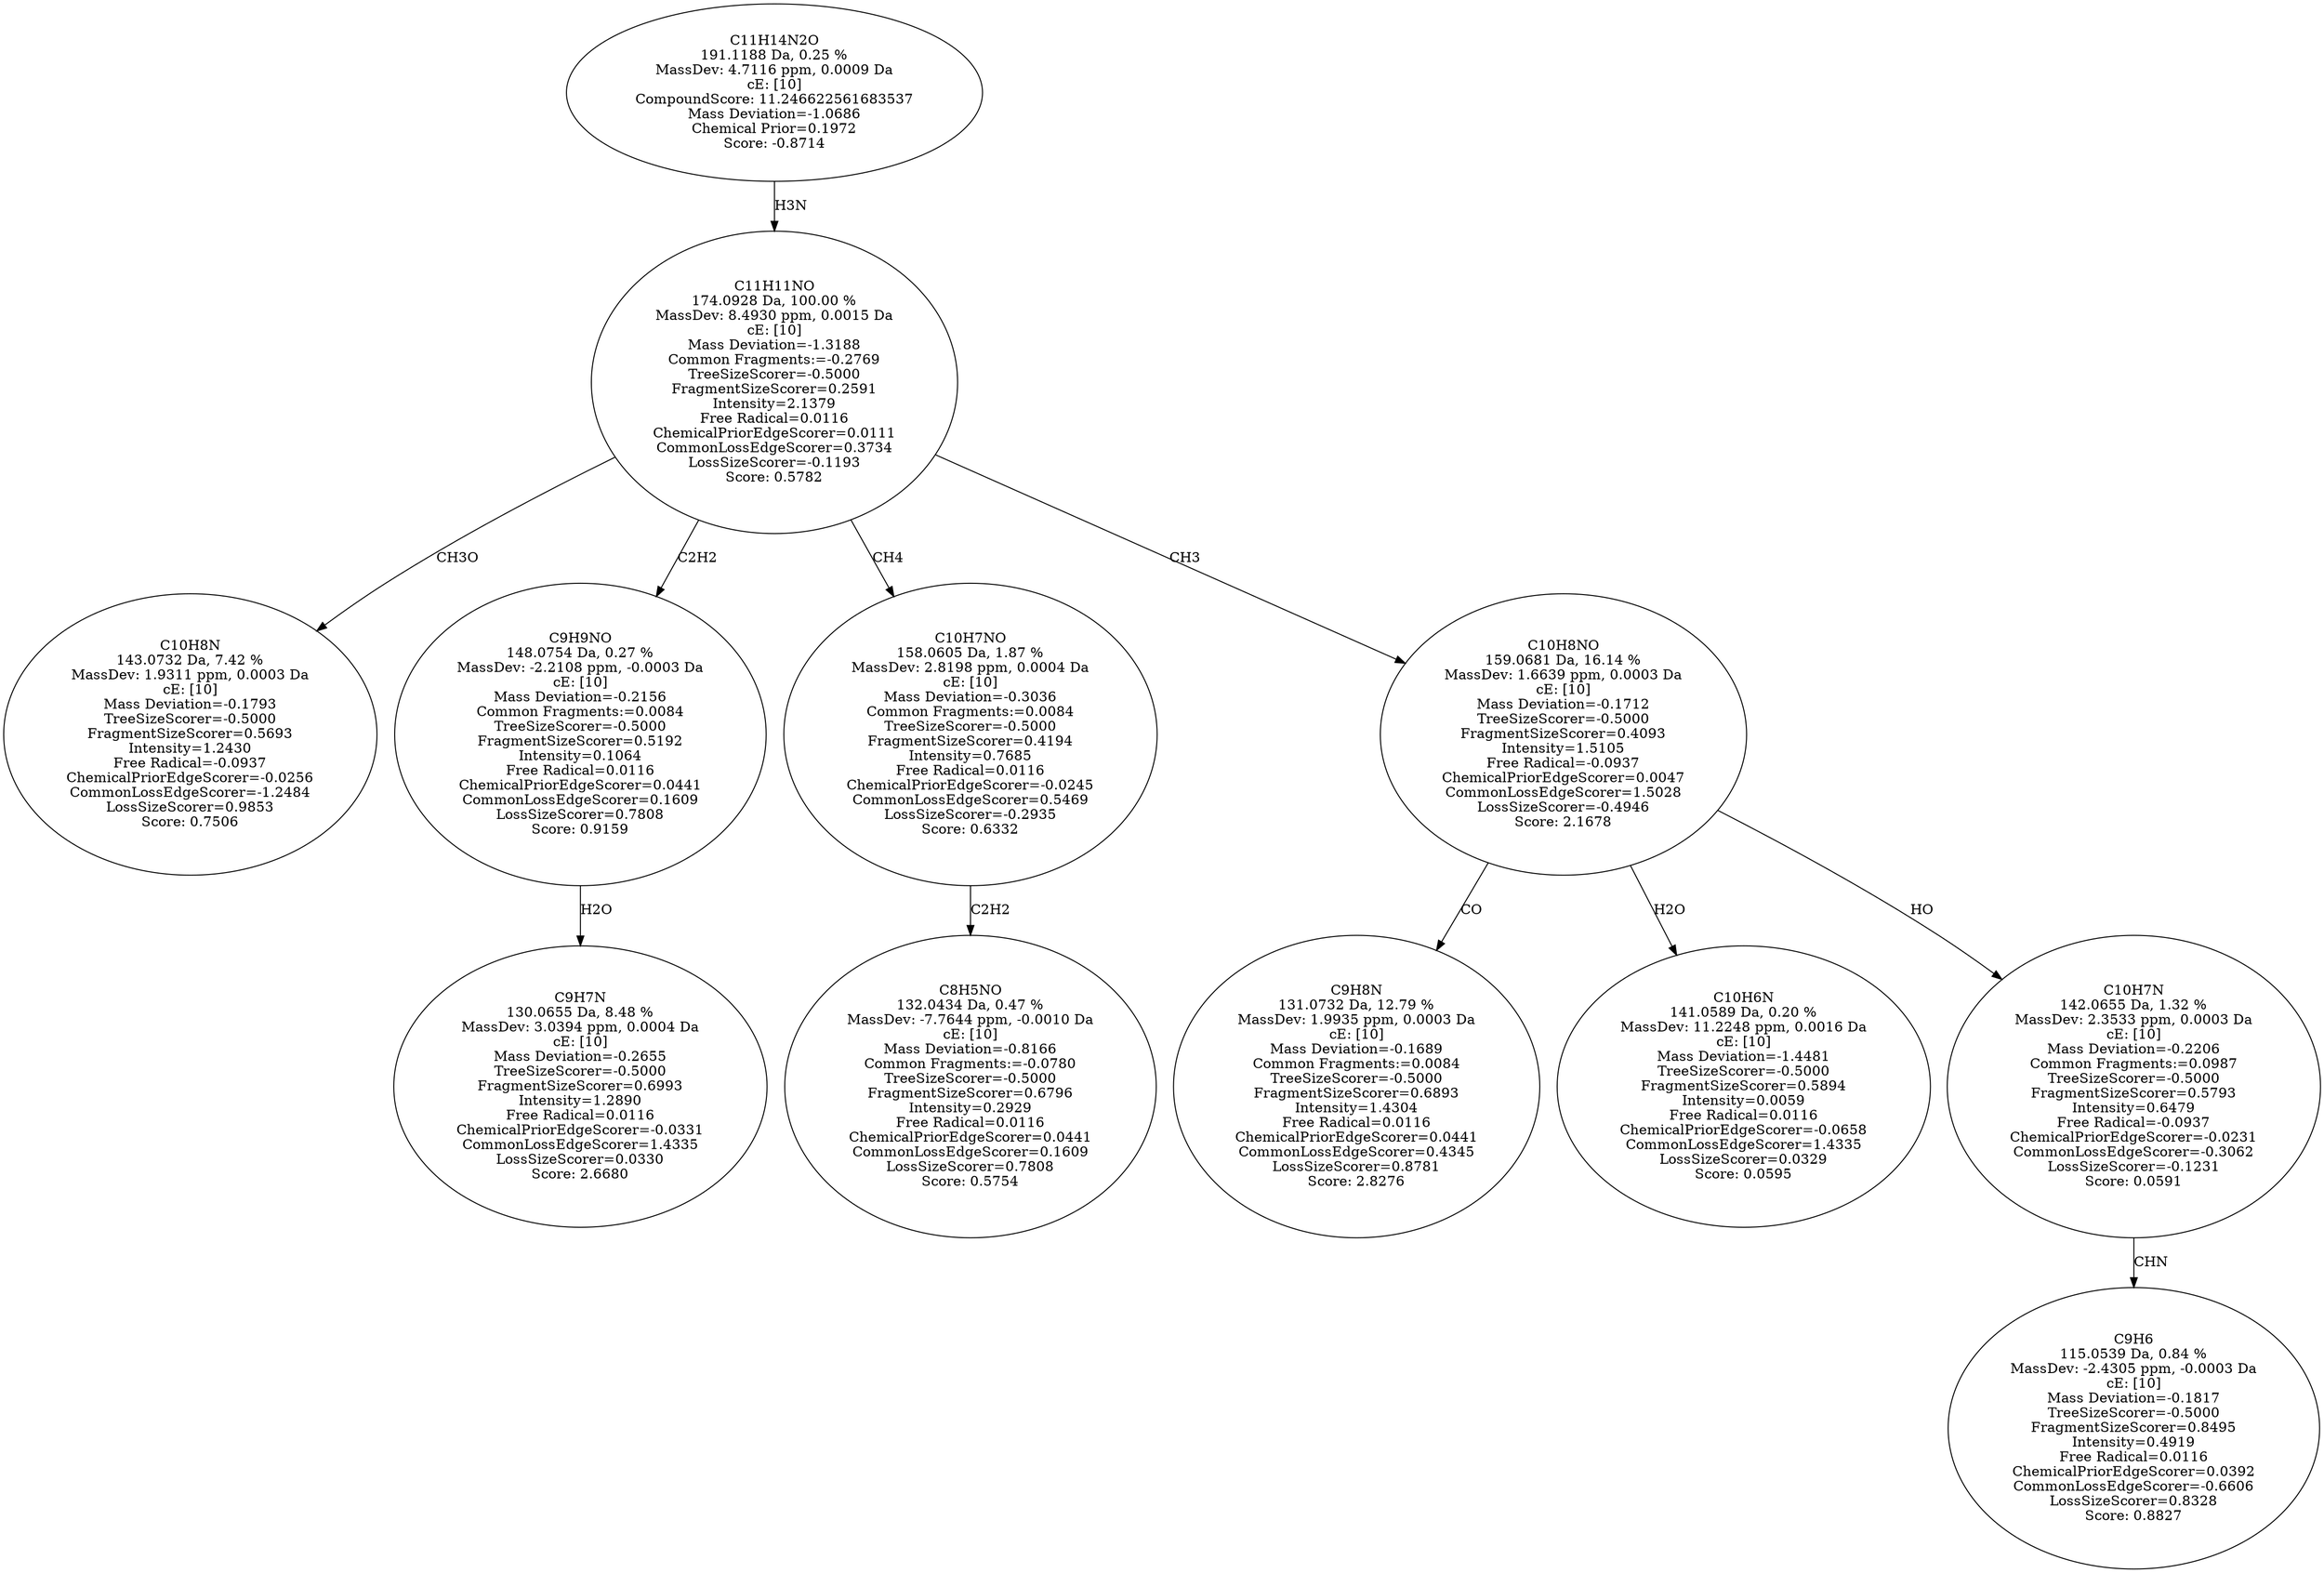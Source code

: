 strict digraph {
v1 [label="C10H8N\n143.0732 Da, 7.42 %\nMassDev: 1.9311 ppm, 0.0003 Da\ncE: [10]\nMass Deviation=-0.1793\nTreeSizeScorer=-0.5000\nFragmentSizeScorer=0.5693\nIntensity=1.2430\nFree Radical=-0.0937\nChemicalPriorEdgeScorer=-0.0256\nCommonLossEdgeScorer=-1.2484\nLossSizeScorer=0.9853\nScore: 0.7506"];
v2 [label="C9H7N\n130.0655 Da, 8.48 %\nMassDev: 3.0394 ppm, 0.0004 Da\ncE: [10]\nMass Deviation=-0.2655\nTreeSizeScorer=-0.5000\nFragmentSizeScorer=0.6993\nIntensity=1.2890\nFree Radical=0.0116\nChemicalPriorEdgeScorer=-0.0331\nCommonLossEdgeScorer=1.4335\nLossSizeScorer=0.0330\nScore: 2.6680"];
v3 [label="C9H9NO\n148.0754 Da, 0.27 %\nMassDev: -2.2108 ppm, -0.0003 Da\ncE: [10]\nMass Deviation=-0.2156\nCommon Fragments:=0.0084\nTreeSizeScorer=-0.5000\nFragmentSizeScorer=0.5192\nIntensity=0.1064\nFree Radical=0.0116\nChemicalPriorEdgeScorer=0.0441\nCommonLossEdgeScorer=0.1609\nLossSizeScorer=0.7808\nScore: 0.9159"];
v4 [label="C8H5NO\n132.0434 Da, 0.47 %\nMassDev: -7.7644 ppm, -0.0010 Da\ncE: [10]\nMass Deviation=-0.8166\nCommon Fragments:=-0.0780\nTreeSizeScorer=-0.5000\nFragmentSizeScorer=0.6796\nIntensity=0.2929\nFree Radical=0.0116\nChemicalPriorEdgeScorer=0.0441\nCommonLossEdgeScorer=0.1609\nLossSizeScorer=0.7808\nScore: 0.5754"];
v5 [label="C10H7NO\n158.0605 Da, 1.87 %\nMassDev: 2.8198 ppm, 0.0004 Da\ncE: [10]\nMass Deviation=-0.3036\nCommon Fragments:=0.0084\nTreeSizeScorer=-0.5000\nFragmentSizeScorer=0.4194\nIntensity=0.7685\nFree Radical=0.0116\nChemicalPriorEdgeScorer=-0.0245\nCommonLossEdgeScorer=0.5469\nLossSizeScorer=-0.2935\nScore: 0.6332"];
v6 [label="C9H8N\n131.0732 Da, 12.79 %\nMassDev: 1.9935 ppm, 0.0003 Da\ncE: [10]\nMass Deviation=-0.1689\nCommon Fragments:=0.0084\nTreeSizeScorer=-0.5000\nFragmentSizeScorer=0.6893\nIntensity=1.4304\nFree Radical=0.0116\nChemicalPriorEdgeScorer=0.0441\nCommonLossEdgeScorer=0.4345\nLossSizeScorer=0.8781\nScore: 2.8276"];
v7 [label="C10H6N\n141.0589 Da, 0.20 %\nMassDev: 11.2248 ppm, 0.0016 Da\ncE: [10]\nMass Deviation=-1.4481\nTreeSizeScorer=-0.5000\nFragmentSizeScorer=0.5894\nIntensity=0.0059\nFree Radical=0.0116\nChemicalPriorEdgeScorer=-0.0658\nCommonLossEdgeScorer=1.4335\nLossSizeScorer=0.0329\nScore: 0.0595"];
v8 [label="C9H6\n115.0539 Da, 0.84 %\nMassDev: -2.4305 ppm, -0.0003 Da\ncE: [10]\nMass Deviation=-0.1817\nTreeSizeScorer=-0.5000\nFragmentSizeScorer=0.8495\nIntensity=0.4919\nFree Radical=0.0116\nChemicalPriorEdgeScorer=0.0392\nCommonLossEdgeScorer=-0.6606\nLossSizeScorer=0.8328\nScore: 0.8827"];
v9 [label="C10H7N\n142.0655 Da, 1.32 %\nMassDev: 2.3533 ppm, 0.0003 Da\ncE: [10]\nMass Deviation=-0.2206\nCommon Fragments:=0.0987\nTreeSizeScorer=-0.5000\nFragmentSizeScorer=0.5793\nIntensity=0.6479\nFree Radical=-0.0937\nChemicalPriorEdgeScorer=-0.0231\nCommonLossEdgeScorer=-0.3062\nLossSizeScorer=-0.1231\nScore: 0.0591"];
v10 [label="C10H8NO\n159.0681 Da, 16.14 %\nMassDev: 1.6639 ppm, 0.0003 Da\ncE: [10]\nMass Deviation=-0.1712\nTreeSizeScorer=-0.5000\nFragmentSizeScorer=0.4093\nIntensity=1.5105\nFree Radical=-0.0937\nChemicalPriorEdgeScorer=0.0047\nCommonLossEdgeScorer=1.5028\nLossSizeScorer=-0.4946\nScore: 2.1678"];
v11 [label="C11H11NO\n174.0928 Da, 100.00 %\nMassDev: 8.4930 ppm, 0.0015 Da\ncE: [10]\nMass Deviation=-1.3188\nCommon Fragments:=-0.2769\nTreeSizeScorer=-0.5000\nFragmentSizeScorer=0.2591\nIntensity=2.1379\nFree Radical=0.0116\nChemicalPriorEdgeScorer=0.0111\nCommonLossEdgeScorer=0.3734\nLossSizeScorer=-0.1193\nScore: 0.5782"];
v12 [label="C11H14N2O\n191.1188 Da, 0.25 %\nMassDev: 4.7116 ppm, 0.0009 Da\ncE: [10]\nCompoundScore: 11.246622561683537\nMass Deviation=-1.0686\nChemical Prior=0.1972\nScore: -0.8714"];
v11 -> v1 [label="CH3O"];
v3 -> v2 [label="H2O"];
v11 -> v3 [label="C2H2"];
v5 -> v4 [label="C2H2"];
v11 -> v5 [label="CH4"];
v10 -> v6 [label="CO"];
v10 -> v7 [label="H2O"];
v9 -> v8 [label="CHN"];
v10 -> v9 [label="HO"];
v11 -> v10 [label="CH3"];
v12 -> v11 [label="H3N"];
}
